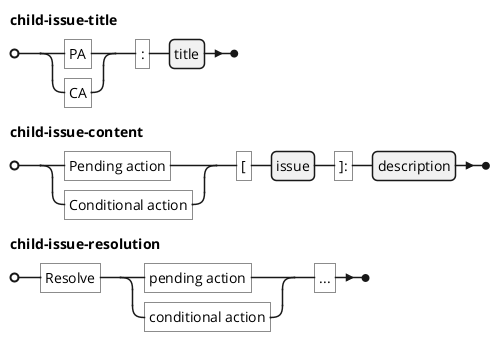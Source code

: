 @startebnf
skinparam defaultfontname "Open Sans"
child-issue-title = ("PA" | "CA"), ":", title;
child-issue-content = ("Pending action" | "Conditional action"), "[", issue, "]:", description;
child-issue-resolution = "Resolve", ("pending action" | "conditional action"), "...";
@endebnf